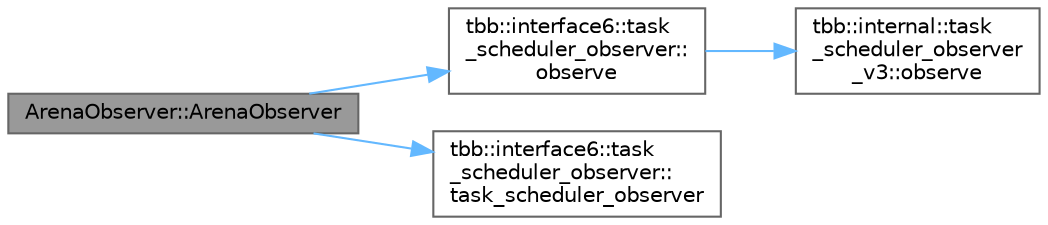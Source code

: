 digraph "ArenaObserver::ArenaObserver"
{
 // LATEX_PDF_SIZE
  bgcolor="transparent";
  edge [fontname=Helvetica,fontsize=10,labelfontname=Helvetica,labelfontsize=10];
  node [fontname=Helvetica,fontsize=10,shape=box,height=0.2,width=0.4];
  rankdir="LR";
  Node1 [id="Node000001",label="ArenaObserver::ArenaObserver",height=0.2,width=0.4,color="gray40", fillcolor="grey60", style="filled", fontcolor="black",tooltip=" "];
  Node1 -> Node2 [id="edge1_Node000001_Node000002",color="steelblue1",style="solid",tooltip=" "];
  Node2 [id="Node000002",label="tbb::interface6::task\l_scheduler_observer::\lobserve",height=0.2,width=0.4,color="grey40", fillcolor="white", style="filled",URL="$classtbb_1_1interface6_1_1task__scheduler__observer.html#ad5b33790cea52c61e1fb004a8ed26365",tooltip="Enable or disable observation"];
  Node2 -> Node3 [id="edge2_Node000002_Node000003",color="steelblue1",style="solid",tooltip=" "];
  Node3 [id="Node000003",label="tbb::internal::task\l_scheduler_observer\l_v3::observe",height=0.2,width=0.4,color="grey40", fillcolor="white", style="filled",URL="$classtbb_1_1internal_1_1task__scheduler__observer__v3.html#a40209b347e3c82bb5bfda05941304309",tooltip="Enable or disable observation"];
  Node1 -> Node4 [id="edge3_Node000001_Node000004",color="steelblue1",style="solid",tooltip=" "];
  Node4 [id="Node000004",label="tbb::interface6::task\l_scheduler_observer::\ltask_scheduler_observer",height=0.2,width=0.4,color="grey40", fillcolor="white", style="filled",URL="$classtbb_1_1interface6_1_1task__scheduler__observer.html#a89025b1e1d42e97d6fe114c0c331f730",tooltip="Construct local or global observer in inactive state (observation disabled)."];
}
